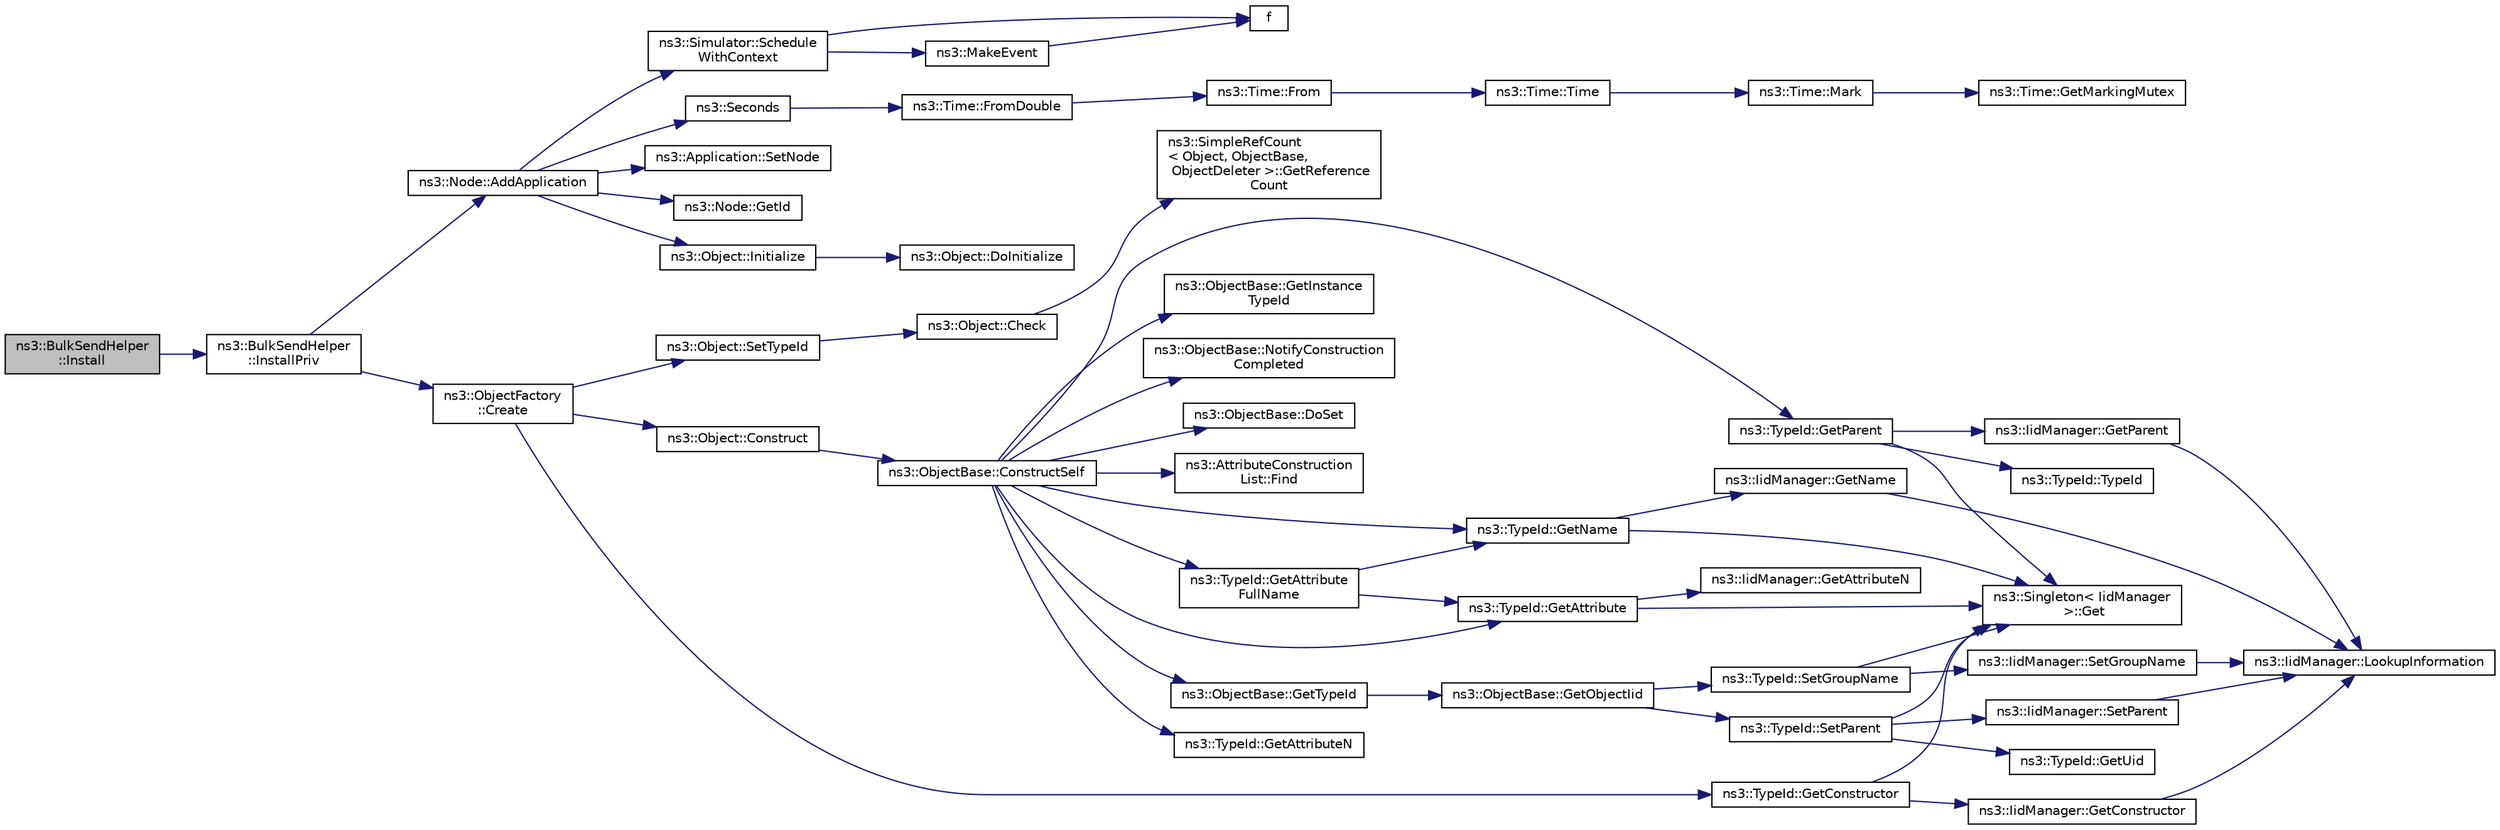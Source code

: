 digraph "ns3::BulkSendHelper::Install"
{
 // LATEX_PDF_SIZE
  edge [fontname="Helvetica",fontsize="10",labelfontname="Helvetica",labelfontsize="10"];
  node [fontname="Helvetica",fontsize="10",shape=record];
  rankdir="LR";
  Node1 [label="ns3::BulkSendHelper\l::Install",height=0.2,width=0.4,color="black", fillcolor="grey75", style="filled", fontcolor="black",tooltip="Install an ns3::BulkSendApplication on the node configured with all the attributes set with SetAttrib..."];
  Node1 -> Node2 [color="midnightblue",fontsize="10",style="solid",fontname="Helvetica"];
  Node2 [label="ns3::BulkSendHelper\l::InstallPriv",height=0.2,width=0.4,color="black", fillcolor="white", style="filled",URL="$classns3_1_1_bulk_send_helper.html#ad1adf232f72e6db960340ad8d3d31be5",tooltip="Install an ns3::BulkSendApplication on the node configured with all the attributes set with SetAttrib..."];
  Node2 -> Node3 [color="midnightblue",fontsize="10",style="solid",fontname="Helvetica"];
  Node3 [label="ns3::Node::AddApplication",height=0.2,width=0.4,color="black", fillcolor="white", style="filled",URL="$classns3_1_1_node.html#ab98b4fdc4aadc86366b80e8a79a53f47",tooltip="Associate an Application to this Node."];
  Node3 -> Node4 [color="midnightblue",fontsize="10",style="solid",fontname="Helvetica"];
  Node4 [label="ns3::Node::GetId",height=0.2,width=0.4,color="black", fillcolor="white", style="filled",URL="$classns3_1_1_node.html#a2ed8663077afcb8db519296b0ada6355",tooltip=" "];
  Node3 -> Node5 [color="midnightblue",fontsize="10",style="solid",fontname="Helvetica"];
  Node5 [label="ns3::Object::Initialize",height=0.2,width=0.4,color="black", fillcolor="white", style="filled",URL="$classns3_1_1_object.html#af4411cb29971772fcd09203474a95078",tooltip="Invoke DoInitialize on all Objects aggregated to this one."];
  Node5 -> Node6 [color="midnightblue",fontsize="10",style="solid",fontname="Helvetica"];
  Node6 [label="ns3::Object::DoInitialize",height=0.2,width=0.4,color="black", fillcolor="white", style="filled",URL="$classns3_1_1_object.html#af8482a521433409fb5c7f749398c9dbe",tooltip="Initialize() implementation."];
  Node3 -> Node7 [color="midnightblue",fontsize="10",style="solid",fontname="Helvetica"];
  Node7 [label="ns3::Simulator::Schedule\lWithContext",height=0.2,width=0.4,color="black", fillcolor="white", style="filled",URL="$classns3_1_1_simulator.html#a6801feda0ccf0595cb48d1e962cd40a1",tooltip="Schedule an event with the given context."];
  Node7 -> Node8 [color="midnightblue",fontsize="10",style="solid",fontname="Helvetica"];
  Node8 [label="f",height=0.2,width=0.4,color="black", fillcolor="white", style="filled",URL="$80211b_8c.html#ae7ffc1a8f84fa47a0812b2f2b9627132",tooltip=" "];
  Node7 -> Node9 [color="midnightblue",fontsize="10",style="solid",fontname="Helvetica"];
  Node9 [label="ns3::MakeEvent",height=0.2,width=0.4,color="black", fillcolor="white", style="filled",URL="$group__makeeventfnptr.html#ga289a28a2497c18a9bd299e5e2014094b",tooltip="Make an EventImpl from a function pointer taking varying numbers of arguments."];
  Node9 -> Node8 [color="midnightblue",fontsize="10",style="solid",fontname="Helvetica"];
  Node3 -> Node10 [color="midnightblue",fontsize="10",style="solid",fontname="Helvetica"];
  Node10 [label="ns3::Seconds",height=0.2,width=0.4,color="black", fillcolor="white", style="filled",URL="$group__timecivil.html#ga33c34b816f8ff6628e33d5c8e9713b9e",tooltip="Construct a Time in the indicated unit."];
  Node10 -> Node11 [color="midnightblue",fontsize="10",style="solid",fontname="Helvetica"];
  Node11 [label="ns3::Time::FromDouble",height=0.2,width=0.4,color="black", fillcolor="white", style="filled",URL="$classns3_1_1_time.html#a60e845f4a74e62495b86356afe604cb4",tooltip="Create a Time equal to value in unit unit."];
  Node11 -> Node12 [color="midnightblue",fontsize="10",style="solid",fontname="Helvetica"];
  Node12 [label="ns3::Time::From",height=0.2,width=0.4,color="black", fillcolor="white", style="filled",URL="$classns3_1_1_time.html#a34e4acc13d0e08cc8cb9cd3b838b9baf",tooltip="Create a Time in the current unit."];
  Node12 -> Node13 [color="midnightblue",fontsize="10",style="solid",fontname="Helvetica"];
  Node13 [label="ns3::Time::Time",height=0.2,width=0.4,color="black", fillcolor="white", style="filled",URL="$classns3_1_1_time.html#a8a39dc1b8cbbd7fe6d940e492d1b925e",tooltip="Default constructor, with value 0."];
  Node13 -> Node14 [color="midnightblue",fontsize="10",style="solid",fontname="Helvetica"];
  Node14 [label="ns3::Time::Mark",height=0.2,width=0.4,color="black", fillcolor="white", style="filled",URL="$classns3_1_1_time.html#aa7eef2a1119c1c4855d99f1e83d44c54",tooltip="Record a Time instance with the MarkedTimes."];
  Node14 -> Node15 [color="midnightblue",fontsize="10",style="solid",fontname="Helvetica"];
  Node15 [label="ns3::Time::GetMarkingMutex",height=0.2,width=0.4,color="black", fillcolor="white", style="filled",URL="$classns3_1_1_time.html#addd8e672203391b3ae98ee475ce05272",tooltip=" "];
  Node3 -> Node16 [color="midnightblue",fontsize="10",style="solid",fontname="Helvetica"];
  Node16 [label="ns3::Application::SetNode",height=0.2,width=0.4,color="black", fillcolor="white", style="filled",URL="$classns3_1_1_application.html#a2cab718227b06a7ea643282c807aed93",tooltip=" "];
  Node2 -> Node17 [color="midnightblue",fontsize="10",style="solid",fontname="Helvetica"];
  Node17 [label="ns3::ObjectFactory\l::Create",height=0.2,width=0.4,color="black", fillcolor="white", style="filled",URL="$classns3_1_1_object_factory.html#a52eda277f4aaab54266134ba48102ad7",tooltip="Create an Object instance of the configured TypeId."];
  Node17 -> Node18 [color="midnightblue",fontsize="10",style="solid",fontname="Helvetica"];
  Node18 [label="ns3::Object::Construct",height=0.2,width=0.4,color="black", fillcolor="white", style="filled",URL="$classns3_1_1_object.html#a636e8411dc5228771f45c9b805d348fa",tooltip="Initialize all member variables registered as Attributes of this TypeId."];
  Node18 -> Node19 [color="midnightblue",fontsize="10",style="solid",fontname="Helvetica"];
  Node19 [label="ns3::ObjectBase::ConstructSelf",height=0.2,width=0.4,color="black", fillcolor="white", style="filled",URL="$classns3_1_1_object_base.html#a5cda18dec6d0744cb652a3ed60056958",tooltip="Complete construction of ObjectBase; invoked by derived classes."];
  Node19 -> Node20 [color="midnightblue",fontsize="10",style="solid",fontname="Helvetica"];
  Node20 [label="ns3::ObjectBase::DoSet",height=0.2,width=0.4,color="black", fillcolor="white", style="filled",URL="$classns3_1_1_object_base.html#afe5f2f7b2fabc99aa33f9bb434e3b695",tooltip="Attempt to set the value referenced by the accessor spec to a valid value according to the checker,..."];
  Node19 -> Node21 [color="midnightblue",fontsize="10",style="solid",fontname="Helvetica"];
  Node21 [label="ns3::AttributeConstruction\lList::Find",height=0.2,width=0.4,color="black", fillcolor="white", style="filled",URL="$classns3_1_1_attribute_construction_list.html#a02d64d7a11d4605d2aa19be66a2ed629",tooltip="Find an Attribute in the list from its AttributeChecker."];
  Node19 -> Node22 [color="midnightblue",fontsize="10",style="solid",fontname="Helvetica"];
  Node22 [label="ns3::TypeId::GetAttribute",height=0.2,width=0.4,color="black", fillcolor="white", style="filled",URL="$classns3_1_1_type_id.html#a796434fa73c5e54a9a86f24144d13738",tooltip="Get Attribute information by index."];
  Node22 -> Node23 [color="midnightblue",fontsize="10",style="solid",fontname="Helvetica"];
  Node23 [label="ns3::Singleton\< IidManager\l \>::Get",height=0.2,width=0.4,color="black", fillcolor="white", style="filled",URL="$classns3_1_1_singleton.html#a80a2cd3c25a27ea72add7a9f7a141ffa",tooltip="Get a pointer to the singleton instance."];
  Node22 -> Node24 [color="midnightblue",fontsize="10",style="solid",fontname="Helvetica"];
  Node24 [label="ns3::IidManager::GetAttributeN",height=0.2,width=0.4,color="black", fillcolor="white", style="filled",URL="$classns3_1_1_iid_manager.html#a5420e8cc959a9a111eb6f1519583b49b",tooltip="Get the number of attributes."];
  Node19 -> Node25 [color="midnightblue",fontsize="10",style="solid",fontname="Helvetica"];
  Node25 [label="ns3::TypeId::GetAttribute\lFullName",height=0.2,width=0.4,color="black", fillcolor="white", style="filled",URL="$classns3_1_1_type_id.html#a750c20decd8786e40ae504f566345177",tooltip="Get the Attribute name by index."];
  Node25 -> Node22 [color="midnightblue",fontsize="10",style="solid",fontname="Helvetica"];
  Node25 -> Node26 [color="midnightblue",fontsize="10",style="solid",fontname="Helvetica"];
  Node26 [label="ns3::TypeId::GetName",height=0.2,width=0.4,color="black", fillcolor="white", style="filled",URL="$classns3_1_1_type_id.html#abc4965475a579c2afdc668d7a7d58374",tooltip="Get the name."];
  Node26 -> Node23 [color="midnightblue",fontsize="10",style="solid",fontname="Helvetica"];
  Node26 -> Node27 [color="midnightblue",fontsize="10",style="solid",fontname="Helvetica"];
  Node27 [label="ns3::IidManager::GetName",height=0.2,width=0.4,color="black", fillcolor="white", style="filled",URL="$classns3_1_1_iid_manager.html#a6658aaa8120efd885e98addb76a6f1d4",tooltip="Get the name of a type id."];
  Node27 -> Node28 [color="midnightblue",fontsize="10",style="solid",fontname="Helvetica"];
  Node28 [label="ns3::IidManager::LookupInformation",height=0.2,width=0.4,color="black", fillcolor="white", style="filled",URL="$classns3_1_1_iid_manager.html#a84af06b798b21fa700469a3ac5f65f3f",tooltip="Retrieve the information record for a type."];
  Node19 -> Node29 [color="midnightblue",fontsize="10",style="solid",fontname="Helvetica"];
  Node29 [label="ns3::TypeId::GetAttributeN",height=0.2,width=0.4,color="black", fillcolor="white", style="filled",URL="$classns3_1_1_type_id.html#a1245644561332f12386451406295a8d8",tooltip="Get the number of attributes."];
  Node19 -> Node30 [color="midnightblue",fontsize="10",style="solid",fontname="Helvetica"];
  Node30 [label="ns3::ObjectBase::GetInstance\lTypeId",height=0.2,width=0.4,color="black", fillcolor="white", style="filled",URL="$classns3_1_1_object_base.html#abe5b43a6f5b99a92a4c3122db31f06fb",tooltip="Get the most derived TypeId for this Object."];
  Node19 -> Node26 [color="midnightblue",fontsize="10",style="solid",fontname="Helvetica"];
  Node19 -> Node31 [color="midnightblue",fontsize="10",style="solid",fontname="Helvetica"];
  Node31 [label="ns3::TypeId::GetParent",height=0.2,width=0.4,color="black", fillcolor="white", style="filled",URL="$classns3_1_1_type_id.html#ab84f81aee52154af39a8668b59c89d63",tooltip="Get the parent of this TypeId."];
  Node31 -> Node32 [color="midnightblue",fontsize="10",style="solid",fontname="Helvetica"];
  Node32 [label="ns3::TypeId::TypeId",height=0.2,width=0.4,color="black", fillcolor="white", style="filled",URL="$classns3_1_1_type_id.html#ab76e26690f1af4f1cffa6a72245e8928",tooltip="Default constructor."];
  Node31 -> Node23 [color="midnightblue",fontsize="10",style="solid",fontname="Helvetica"];
  Node31 -> Node33 [color="midnightblue",fontsize="10",style="solid",fontname="Helvetica"];
  Node33 [label="ns3::IidManager::GetParent",height=0.2,width=0.4,color="black", fillcolor="white", style="filled",URL="$classns3_1_1_iid_manager.html#a26a0cf5d08e0e9d8ad1128b77599b1f5",tooltip="Get the parent of a type id."];
  Node33 -> Node28 [color="midnightblue",fontsize="10",style="solid",fontname="Helvetica"];
  Node19 -> Node34 [color="midnightblue",fontsize="10",style="solid",fontname="Helvetica"];
  Node34 [label="ns3::ObjectBase::GetTypeId",height=0.2,width=0.4,color="black", fillcolor="white", style="filled",URL="$classns3_1_1_object_base.html#a2b870298ebceaaeffc9d65e15c022eac",tooltip="Get the type ID."];
  Node34 -> Node35 [color="midnightblue",fontsize="10",style="solid",fontname="Helvetica"];
  Node35 [label="ns3::ObjectBase::GetObjectIid",height=0.2,width=0.4,color="black", fillcolor="white", style="filled",URL="$classns3_1_1_object_base.html#a4fcfd18844c60f163c5dce52456d111b",tooltip="Ensure the TypeId for ObjectBase gets fully configured to anchor the inheritance tree properly."];
  Node35 -> Node36 [color="midnightblue",fontsize="10",style="solid",fontname="Helvetica"];
  Node36 [label="ns3::TypeId::SetGroupName",height=0.2,width=0.4,color="black", fillcolor="white", style="filled",URL="$classns3_1_1_type_id.html#a87ab97caba5bbbd080b4490576f8bb40",tooltip="Set the group name."];
  Node36 -> Node23 [color="midnightblue",fontsize="10",style="solid",fontname="Helvetica"];
  Node36 -> Node37 [color="midnightblue",fontsize="10",style="solid",fontname="Helvetica"];
  Node37 [label="ns3::IidManager::SetGroupName",height=0.2,width=0.4,color="black", fillcolor="white", style="filled",URL="$classns3_1_1_iid_manager.html#a3bc08ad1c8a26224153caacd2def37de",tooltip="Set the group name of a type id."];
  Node37 -> Node28 [color="midnightblue",fontsize="10",style="solid",fontname="Helvetica"];
  Node35 -> Node38 [color="midnightblue",fontsize="10",style="solid",fontname="Helvetica"];
  Node38 [label="ns3::TypeId::SetParent",height=0.2,width=0.4,color="black", fillcolor="white", style="filled",URL="$classns3_1_1_type_id.html#abaaca67ab7d2471067e7c275df0f7309",tooltip="Set the parent TypeId."];
  Node38 -> Node23 [color="midnightblue",fontsize="10",style="solid",fontname="Helvetica"];
  Node38 -> Node39 [color="midnightblue",fontsize="10",style="solid",fontname="Helvetica"];
  Node39 [label="ns3::TypeId::GetUid",height=0.2,width=0.4,color="black", fillcolor="white", style="filled",URL="$classns3_1_1_type_id.html#a429535085325d6f926724771446d9047",tooltip="Get the internal id of this TypeId."];
  Node38 -> Node40 [color="midnightblue",fontsize="10",style="solid",fontname="Helvetica"];
  Node40 [label="ns3::IidManager::SetParent",height=0.2,width=0.4,color="black", fillcolor="white", style="filled",URL="$classns3_1_1_iid_manager.html#a4042931260554c907699367b6811426f",tooltip="Set the parent of a type id."];
  Node40 -> Node28 [color="midnightblue",fontsize="10",style="solid",fontname="Helvetica"];
  Node19 -> Node41 [color="midnightblue",fontsize="10",style="solid",fontname="Helvetica"];
  Node41 [label="ns3::ObjectBase::NotifyConstruction\lCompleted",height=0.2,width=0.4,color="black", fillcolor="white", style="filled",URL="$classns3_1_1_object_base.html#aa349348317dbdb62a7ee1df89db1eb8b",tooltip="Notifier called once the ObjectBase is fully constructed."];
  Node17 -> Node42 [color="midnightblue",fontsize="10",style="solid",fontname="Helvetica"];
  Node42 [label="ns3::TypeId::GetConstructor",height=0.2,width=0.4,color="black", fillcolor="white", style="filled",URL="$classns3_1_1_type_id.html#a66b2628edf921fc88945ec8a8f3a1683",tooltip="Get the constructor callback."];
  Node42 -> Node23 [color="midnightblue",fontsize="10",style="solid",fontname="Helvetica"];
  Node42 -> Node43 [color="midnightblue",fontsize="10",style="solid",fontname="Helvetica"];
  Node43 [label="ns3::IidManager::GetConstructor",height=0.2,width=0.4,color="black", fillcolor="white", style="filled",URL="$classns3_1_1_iid_manager.html#a5222ca2d43248c46812b39b993eb2e08",tooltip="Get the constructor Callback of a type id."];
  Node43 -> Node28 [color="midnightblue",fontsize="10",style="solid",fontname="Helvetica"];
  Node17 -> Node44 [color="midnightblue",fontsize="10",style="solid",fontname="Helvetica"];
  Node44 [label="ns3::Object::SetTypeId",height=0.2,width=0.4,color="black", fillcolor="white", style="filled",URL="$classns3_1_1_object.html#a19b1ebd8ec8fe404845e665880a6c5ad",tooltip="Set the TypeId of this Object."];
  Node44 -> Node45 [color="midnightblue",fontsize="10",style="solid",fontname="Helvetica"];
  Node45 [label="ns3::Object::Check",height=0.2,width=0.4,color="black", fillcolor="white", style="filled",URL="$classns3_1_1_object.html#a95070404e096887e1f126eae20c37f70",tooltip="Verify that this Object is still live, by checking it's reference count."];
  Node45 -> Node46 [color="midnightblue",fontsize="10",style="solid",fontname="Helvetica"];
  Node46 [label="ns3::SimpleRefCount\l\< Object, ObjectBase,\l ObjectDeleter \>::GetReference\lCount",height=0.2,width=0.4,color="black", fillcolor="white", style="filled",URL="$classns3_1_1_simple_ref_count.html#a9cb85ae452ce0e1c74f11b3e4d357171",tooltip="Get the reference count of the object."];
}
